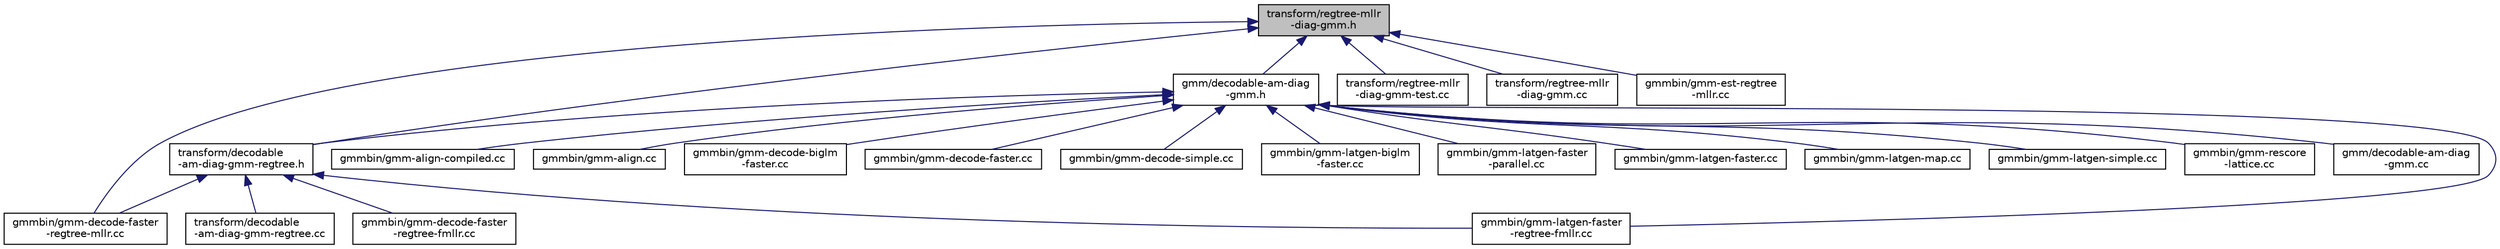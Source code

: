 digraph "transform/regtree-mllr-diag-gmm.h"
{
  edge [fontname="Helvetica",fontsize="10",labelfontname="Helvetica",labelfontsize="10"];
  node [fontname="Helvetica",fontsize="10",shape=record];
  Node74 [label="transform/regtree-mllr\l-diag-gmm.h",height=0.2,width=0.4,color="black", fillcolor="grey75", style="filled", fontcolor="black"];
  Node74 -> Node75 [dir="back",color="midnightblue",fontsize="10",style="solid",fontname="Helvetica"];
  Node75 [label="gmm/decodable-am-diag\l-gmm.h",height=0.2,width=0.4,color="black", fillcolor="white", style="filled",URL="$decodable-am-diag-gmm_8h.html"];
  Node75 -> Node76 [dir="back",color="midnightblue",fontsize="10",style="solid",fontname="Helvetica"];
  Node76 [label="gmm/decodable-am-diag\l-gmm.cc",height=0.2,width=0.4,color="black", fillcolor="white", style="filled",URL="$decodable-am-diag-gmm_8cc.html"];
  Node75 -> Node77 [dir="back",color="midnightblue",fontsize="10",style="solid",fontname="Helvetica"];
  Node77 [label="transform/decodable\l-am-diag-gmm-regtree.h",height=0.2,width=0.4,color="black", fillcolor="white", style="filled",URL="$decodable-am-diag-gmm-regtree_8h.html"];
  Node77 -> Node78 [dir="back",color="midnightblue",fontsize="10",style="solid",fontname="Helvetica"];
  Node78 [label="transform/decodable\l-am-diag-gmm-regtree.cc",height=0.2,width=0.4,color="black", fillcolor="white", style="filled",URL="$decodable-am-diag-gmm-regtree_8cc.html"];
  Node77 -> Node79 [dir="back",color="midnightblue",fontsize="10",style="solid",fontname="Helvetica"];
  Node79 [label="gmmbin/gmm-decode-faster\l-regtree-fmllr.cc",height=0.2,width=0.4,color="black", fillcolor="white", style="filled",URL="$gmm-decode-faster-regtree-fmllr_8cc.html"];
  Node77 -> Node80 [dir="back",color="midnightblue",fontsize="10",style="solid",fontname="Helvetica"];
  Node80 [label="gmmbin/gmm-decode-faster\l-regtree-mllr.cc",height=0.2,width=0.4,color="black", fillcolor="white", style="filled",URL="$gmm-decode-faster-regtree-mllr_8cc.html"];
  Node77 -> Node81 [dir="back",color="midnightblue",fontsize="10",style="solid",fontname="Helvetica"];
  Node81 [label="gmmbin/gmm-latgen-faster\l-regtree-fmllr.cc",height=0.2,width=0.4,color="black", fillcolor="white", style="filled",URL="$gmm-latgen-faster-regtree-fmllr_8cc.html"];
  Node75 -> Node82 [dir="back",color="midnightblue",fontsize="10",style="solid",fontname="Helvetica"];
  Node82 [label="gmmbin/gmm-align-compiled.cc",height=0.2,width=0.4,color="black", fillcolor="white", style="filled",URL="$gmm-align-compiled_8cc.html"];
  Node75 -> Node83 [dir="back",color="midnightblue",fontsize="10",style="solid",fontname="Helvetica"];
  Node83 [label="gmmbin/gmm-align.cc",height=0.2,width=0.4,color="black", fillcolor="white", style="filled",URL="$gmm-align_8cc.html"];
  Node75 -> Node84 [dir="back",color="midnightblue",fontsize="10",style="solid",fontname="Helvetica"];
  Node84 [label="gmmbin/gmm-decode-biglm\l-faster.cc",height=0.2,width=0.4,color="black", fillcolor="white", style="filled",URL="$gmm-decode-biglm-faster_8cc.html"];
  Node75 -> Node85 [dir="back",color="midnightblue",fontsize="10",style="solid",fontname="Helvetica"];
  Node85 [label="gmmbin/gmm-decode-faster.cc",height=0.2,width=0.4,color="black", fillcolor="white", style="filled",URL="$gmm-decode-faster_8cc.html"];
  Node75 -> Node86 [dir="back",color="midnightblue",fontsize="10",style="solid",fontname="Helvetica"];
  Node86 [label="gmmbin/gmm-decode-simple.cc",height=0.2,width=0.4,color="black", fillcolor="white", style="filled",URL="$gmm-decode-simple_8cc.html"];
  Node75 -> Node87 [dir="back",color="midnightblue",fontsize="10",style="solid",fontname="Helvetica"];
  Node87 [label="gmmbin/gmm-latgen-biglm\l-faster.cc",height=0.2,width=0.4,color="black", fillcolor="white", style="filled",URL="$gmm-latgen-biglm-faster_8cc.html"];
  Node75 -> Node88 [dir="back",color="midnightblue",fontsize="10",style="solid",fontname="Helvetica"];
  Node88 [label="gmmbin/gmm-latgen-faster\l-parallel.cc",height=0.2,width=0.4,color="black", fillcolor="white", style="filled",URL="$gmm-latgen-faster-parallel_8cc.html"];
  Node75 -> Node81 [dir="back",color="midnightblue",fontsize="10",style="solid",fontname="Helvetica"];
  Node75 -> Node89 [dir="back",color="midnightblue",fontsize="10",style="solid",fontname="Helvetica"];
  Node89 [label="gmmbin/gmm-latgen-faster.cc",height=0.2,width=0.4,color="black", fillcolor="white", style="filled",URL="$gmm-latgen-faster_8cc.html"];
  Node75 -> Node90 [dir="back",color="midnightblue",fontsize="10",style="solid",fontname="Helvetica"];
  Node90 [label="gmmbin/gmm-latgen-map.cc",height=0.2,width=0.4,color="black", fillcolor="white", style="filled",URL="$gmm-latgen-map_8cc.html"];
  Node75 -> Node91 [dir="back",color="midnightblue",fontsize="10",style="solid",fontname="Helvetica"];
  Node91 [label="gmmbin/gmm-latgen-simple.cc",height=0.2,width=0.4,color="black", fillcolor="white", style="filled",URL="$gmm-latgen-simple_8cc.html"];
  Node75 -> Node92 [dir="back",color="midnightblue",fontsize="10",style="solid",fontname="Helvetica"];
  Node92 [label="gmmbin/gmm-rescore\l-lattice.cc",height=0.2,width=0.4,color="black", fillcolor="white", style="filled",URL="$gmm-rescore-lattice_8cc.html"];
  Node74 -> Node77 [dir="back",color="midnightblue",fontsize="10",style="solid",fontname="Helvetica"];
  Node74 -> Node93 [dir="back",color="midnightblue",fontsize="10",style="solid",fontname="Helvetica"];
  Node93 [label="transform/regtree-mllr\l-diag-gmm-test.cc",height=0.2,width=0.4,color="black", fillcolor="white", style="filled",URL="$regtree-mllr-diag-gmm-test_8cc.html"];
  Node74 -> Node94 [dir="back",color="midnightblue",fontsize="10",style="solid",fontname="Helvetica"];
  Node94 [label="transform/regtree-mllr\l-diag-gmm.cc",height=0.2,width=0.4,color="black", fillcolor="white", style="filled",URL="$regtree-mllr-diag-gmm_8cc.html"];
  Node74 -> Node80 [dir="back",color="midnightblue",fontsize="10",style="solid",fontname="Helvetica"];
  Node74 -> Node95 [dir="back",color="midnightblue",fontsize="10",style="solid",fontname="Helvetica"];
  Node95 [label="gmmbin/gmm-est-regtree\l-mllr.cc",height=0.2,width=0.4,color="black", fillcolor="white", style="filled",URL="$gmm-est-regtree-mllr_8cc.html"];
}
